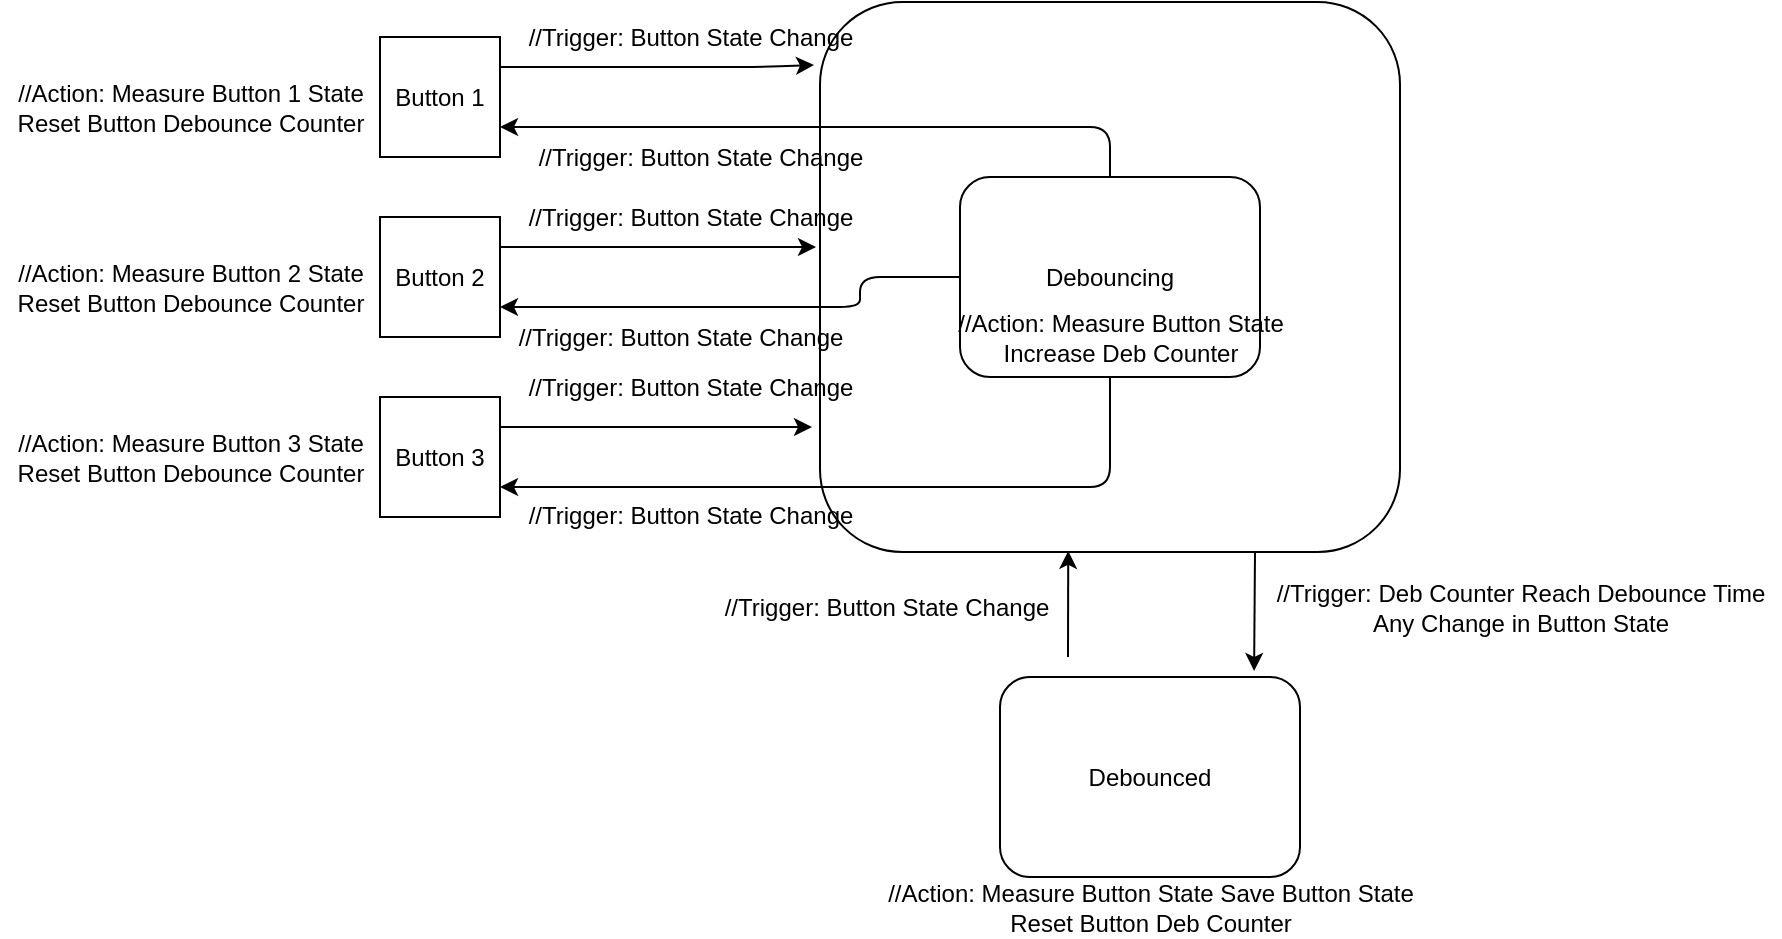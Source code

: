 <mxfile version="12.6.5" type="device"><diagram id="4sVF6ArPEalWF_i_-qnb" name="Page-1"><mxGraphModel dx="449" dy="313" grid="1" gridSize="10" guides="1" tooltips="1" connect="1" arrows="1" fold="1" page="1" pageScale="1" pageWidth="827" pageHeight="1169" math="0" shadow="0"><root><mxCell id="0"/><mxCell id="1" parent="0"/><mxCell id="DSEFzp5epB6G0LY6EF1J-3" value="Debounced&lt;br&gt;" style="rounded=1;whiteSpace=wrap;html=1;" parent="1" vertex="1"><mxGeometry x="620" y="407.5" width="150" height="100" as="geometry"/></mxCell><mxCell id="DSEFzp5epB6G0LY6EF1J-7" value="" style="endArrow=classic;html=1;exitX=1;exitY=0.25;exitDx=0;exitDy=0;" parent="1" source="DSEFzp5epB6G0LY6EF1J-25" edge="1"><mxGeometry width="50" height="50" relative="1" as="geometry"><mxPoint x="470" y="317.5" as="sourcePoint"/><mxPoint x="526" y="282.5" as="targetPoint"/></mxGeometry></mxCell><mxCell id="DSEFzp5epB6G0LY6EF1J-8" value="" style="endArrow=classic;html=1;exitX=1;exitY=0.25;exitDx=0;exitDy=0;" parent="1" source="DSEFzp5epB6G0LY6EF1J-24" edge="1"><mxGeometry width="50" height="50" relative="1" as="geometry"><mxPoint x="470" y="207.5" as="sourcePoint"/><mxPoint x="528" y="192.5" as="targetPoint"/></mxGeometry></mxCell><mxCell id="DSEFzp5epB6G0LY6EF1J-9" value="" style="endArrow=classic;html=1;exitX=1;exitY=0.25;exitDx=0;exitDy=0;" parent="1" source="DSEFzp5epB6G0LY6EF1J-23" edge="1"><mxGeometry width="50" height="50" relative="1" as="geometry"><mxPoint x="470" y="117.5" as="sourcePoint"/><mxPoint x="527" y="101.5" as="targetPoint"/><Array as="points"><mxPoint x="500" y="102.5"/></Array></mxGeometry></mxCell><mxCell id="DSEFzp5epB6G0LY6EF1J-10" value="" style="rounded=1;whiteSpace=wrap;html=1;" parent="1" vertex="1"><mxGeometry x="530" y="70" width="290" height="275" as="geometry"/></mxCell><mxCell id="DSEFzp5epB6G0LY6EF1J-12" value="Debouncing" style="rounded=1;whiteSpace=wrap;html=1;" parent="1" vertex="1"><mxGeometry x="600" y="157.5" width="150" height="100" as="geometry"/></mxCell><mxCell id="DSEFzp5epB6G0LY6EF1J-15" value="" style="endArrow=classic;html=1;exitX=0.75;exitY=1;exitDx=0;exitDy=0;entryX=0.847;entryY=-0.03;entryDx=0;entryDy=0;entryPerimeter=0;" parent="1" source="DSEFzp5epB6G0LY6EF1J-10" target="DSEFzp5epB6G0LY6EF1J-3" edge="1"><mxGeometry width="50" height="50" relative="1" as="geometry"><mxPoint x="703" y="347.5" as="sourcePoint"/><mxPoint x="700" y="397.5" as="targetPoint"/></mxGeometry></mxCell><mxCell id="DSEFzp5epB6G0LY6EF1J-16" value="" style="endArrow=classic;html=1;entryX=0.428;entryY=0.998;entryDx=0;entryDy=0;entryPerimeter=0;" parent="1" target="DSEFzp5epB6G0LY6EF1J-10" edge="1"><mxGeometry width="50" height="50" relative="1" as="geometry"><mxPoint x="654" y="397.5" as="sourcePoint"/><mxPoint x="615" y="347.5" as="targetPoint"/></mxGeometry></mxCell><mxCell id="DSEFzp5epB6G0LY6EF1J-18" value="" style="endArrow=classic;html=1;entryX=1;entryY=0.75;entryDx=0;entryDy=0;exitX=0;exitY=0.5;exitDx=0;exitDy=0;" parent="1" source="DSEFzp5epB6G0LY6EF1J-12" target="DSEFzp5epB6G0LY6EF1J-24" edge="1"><mxGeometry width="50" height="50" relative="1" as="geometry"><mxPoint x="430" y="527.5" as="sourcePoint"/><mxPoint x="480" y="230.5" as="targetPoint"/><Array as="points"><mxPoint x="550" y="207.5"/><mxPoint x="550" y="222.5"/><mxPoint x="510" y="222.5"/></Array></mxGeometry></mxCell><mxCell id="DSEFzp5epB6G0LY6EF1J-19" value="" style="endArrow=classic;html=1;entryX=1;entryY=0.75;entryDx=0;entryDy=0;exitX=0.5;exitY=0;exitDx=0;exitDy=0;" parent="1" source="DSEFzp5epB6G0LY6EF1J-12" target="DSEFzp5epB6G0LY6EF1J-23" edge="1"><mxGeometry width="50" height="50" relative="1" as="geometry"><mxPoint x="440" y="537.5" as="sourcePoint"/><mxPoint x="410" y="77.5" as="targetPoint"/><Array as="points"><mxPoint x="675" y="132.5"/><mxPoint x="570" y="132.5"/></Array></mxGeometry></mxCell><mxCell id="DSEFzp5epB6G0LY6EF1J-20" value="" style="endArrow=classic;html=1;exitX=0.5;exitY=1;exitDx=0;exitDy=0;entryX=1;entryY=0.75;entryDx=0;entryDy=0;" parent="1" source="DSEFzp5epB6G0LY6EF1J-12" target="DSEFzp5epB6G0LY6EF1J-25" edge="1"><mxGeometry width="50" height="50" relative="1" as="geometry"><mxPoint x="500" y="397.5" as="sourcePoint"/><mxPoint x="500" y="340.5" as="targetPoint"/><Array as="points"><mxPoint x="675" y="312.5"/></Array></mxGeometry></mxCell><mxCell id="DSEFzp5epB6G0LY6EF1J-23" value="Button 1" style="whiteSpace=wrap;html=1;aspect=fixed;" parent="1" vertex="1"><mxGeometry x="310" y="87.5" width="60" height="60" as="geometry"/></mxCell><mxCell id="DSEFzp5epB6G0LY6EF1J-24" value="Button 2" style="whiteSpace=wrap;html=1;aspect=fixed;" parent="1" vertex="1"><mxGeometry x="310" y="177.5" width="60" height="60" as="geometry"/></mxCell><mxCell id="DSEFzp5epB6G0LY6EF1J-25" value="Button 3&lt;br&gt;" style="whiteSpace=wrap;html=1;aspect=fixed;" parent="1" vertex="1"><mxGeometry x="310" y="267.5" width="60" height="60" as="geometry"/></mxCell><mxCell id="DSEFzp5epB6G0LY6EF1J-31" value="//Action: Measure Button State&lt;br&gt;Increase Deb Counter" style="text;html=1;align=center;verticalAlign=middle;resizable=0;points=[];autosize=1;" parent="1" vertex="1"><mxGeometry x="590" y="222.5" width="180" height="30" as="geometry"/></mxCell><mxCell id="DSEFzp5epB6G0LY6EF1J-32" value="//Trigger: Deb Counter Reach Debounce Time&lt;br&gt;Any Change in Button State" style="text;html=1;align=center;verticalAlign=middle;resizable=0;points=[];autosize=1;" parent="1" vertex="1"><mxGeometry x="750" y="357.5" width="260" height="30" as="geometry"/></mxCell><mxCell id="DSEFzp5epB6G0LY6EF1J-33" value="//Trigger: Button State Change" style="text;html=1;align=center;verticalAlign=middle;resizable=0;points=[];autosize=1;" parent="1" vertex="1"><mxGeometry x="473" y="362.5" width="180" height="20" as="geometry"/></mxCell><mxCell id="DSEFzp5epB6G0LY6EF1J-34" value="//Action: Measure Button State Save Button State&lt;br&gt;Reset Button Deb Counter" style="text;html=1;align=center;verticalAlign=middle;resizable=0;points=[];autosize=1;" parent="1" vertex="1"><mxGeometry x="555" y="507.5" width="280" height="30" as="geometry"/></mxCell><mxCell id="DSEFzp5epB6G0LY6EF1J-35" value="//Trigger: Button State Change" style="text;html=1;align=center;verticalAlign=middle;resizable=0;points=[];autosize=1;" parent="1" vertex="1"><mxGeometry x="375" y="167.5" width="180" height="20" as="geometry"/></mxCell><mxCell id="DSEFzp5epB6G0LY6EF1J-36" value="//Trigger: Button State Change" style="text;html=1;align=center;verticalAlign=middle;resizable=0;points=[];autosize=1;" parent="1" vertex="1"><mxGeometry x="375" y="252.5" width="180" height="20" as="geometry"/></mxCell><mxCell id="DSEFzp5epB6G0LY6EF1J-37" value="//Trigger: Button State Change" style="text;html=1;align=center;verticalAlign=middle;resizable=0;points=[];autosize=1;" parent="1" vertex="1"><mxGeometry x="375" y="77.5" width="180" height="20" as="geometry"/></mxCell><mxCell id="DSEFzp5epB6G0LY6EF1J-39" value="//Trigger: Button State Change" style="text;html=1;align=center;verticalAlign=middle;resizable=0;points=[];autosize=1;" parent="1" vertex="1"><mxGeometry x="380" y="137.5" width="180" height="20" as="geometry"/></mxCell><mxCell id="DSEFzp5epB6G0LY6EF1J-40" value="//Trigger: Button State Change" style="text;html=1;align=center;verticalAlign=middle;resizable=0;points=[];autosize=1;" parent="1" vertex="1"><mxGeometry x="370" y="227.5" width="180" height="20" as="geometry"/></mxCell><mxCell id="DSEFzp5epB6G0LY6EF1J-41" value="//Trigger: Button State Change" style="text;html=1;align=center;verticalAlign=middle;resizable=0;points=[];autosize=1;" parent="1" vertex="1"><mxGeometry x="375" y="316.5" width="180" height="20" as="geometry"/></mxCell><mxCell id="DSEFzp5epB6G0LY6EF1J-43" value="//Action: Measure Button 1 State&lt;br&gt;Reset Button Debounce Counter" style="text;html=1;align=center;verticalAlign=middle;resizable=0;points=[];autosize=1;" parent="1" vertex="1"><mxGeometry x="120" y="107.5" width="190" height="30" as="geometry"/></mxCell><mxCell id="DSEFzp5epB6G0LY6EF1J-44" value="//Action: Measure Button 2 State&lt;br&gt;Reset Button Debounce Counter" style="text;html=1;align=center;verticalAlign=middle;resizable=0;points=[];autosize=1;" parent="1" vertex="1"><mxGeometry x="120" y="197.5" width="190" height="30" as="geometry"/></mxCell><mxCell id="DSEFzp5epB6G0LY6EF1J-45" value="//Action: Measure Button 3 State&lt;br&gt;Reset Button Debounce Counter" style="text;html=1;align=center;verticalAlign=middle;resizable=0;points=[];autosize=1;" parent="1" vertex="1"><mxGeometry x="120" y="282.5" width="190" height="30" as="geometry"/></mxCell></root></mxGraphModel></diagram></mxfile>